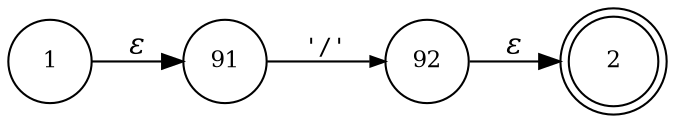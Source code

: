 digraph ATN {
rankdir=LR;
s2[fontsize=11, label="2", shape=doublecircle, fixedsize=true, width=.6];
s1[fontsize=11,label="1", shape=circle, fixedsize=true, width=.55, peripheries=1];
s91[fontsize=11,label="91", shape=circle, fixedsize=true, width=.55, peripheries=1];
s92[fontsize=11,label="92", shape=circle, fixedsize=true, width=.55, peripheries=1];
s1 -> s91 [fontname="Times-Italic", label="&epsilon;"];
s91 -> s92 [fontsize=11, fontname="Courier", arrowsize=.7, label = "'/'", arrowhead = normal];
s92 -> s2 [fontname="Times-Italic", label="&epsilon;"];
}